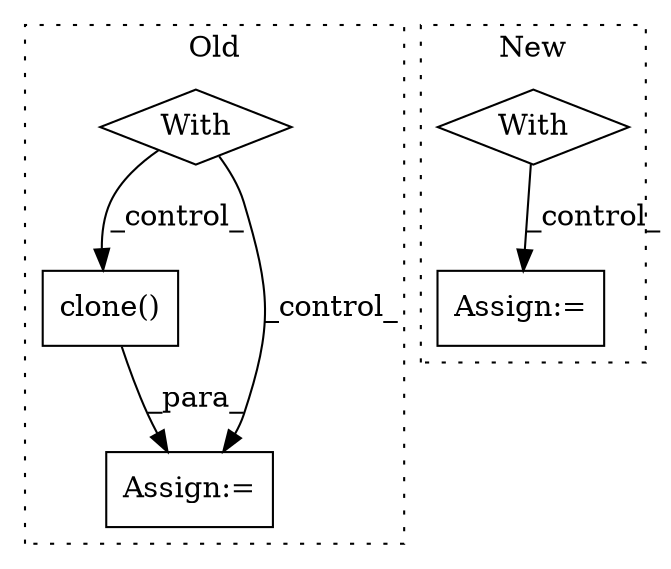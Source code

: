 digraph G {
subgraph cluster0 {
1 [label="clone()" a="75" s="9222" l="9" shape="box"];
3 [label="Assign:=" a="68" s="9219" l="3" shape="box"];
4 [label="With" a="39" s="9168,9178" l="5,40" shape="diamond"];
label = "Old";
style="dotted";
}
subgraph cluster1 {
2 [label="With" a="39" s="6580,6590" l="5,38" shape="diamond"];
5 [label="Assign:=" a="68" s="6724" l="3" shape="box"];
label = "New";
style="dotted";
}
1 -> 3 [label="_para_"];
2 -> 5 [label="_control_"];
4 -> 1 [label="_control_"];
4 -> 3 [label="_control_"];
}